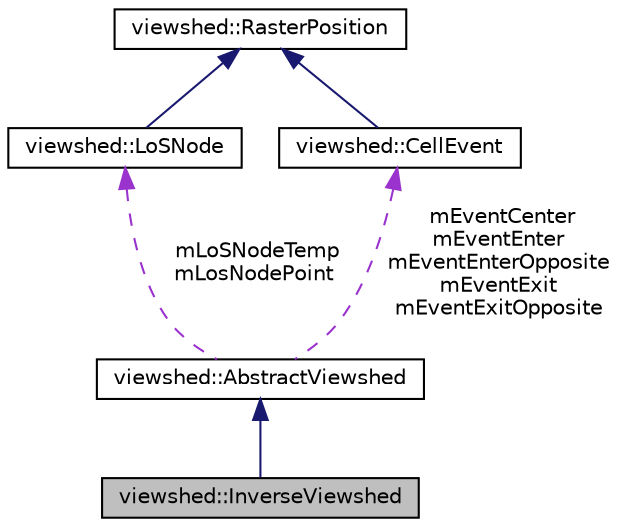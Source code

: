 digraph "viewshed::InverseViewshed"
{
 // LATEX_PDF_SIZE
  edge [fontname="Helvetica",fontsize="10",labelfontname="Helvetica",labelfontsize="10"];
  node [fontname="Helvetica",fontsize="10",shape=record];
  Node1 [label="viewshed::InverseViewshed",height=0.2,width=0.4,color="black", fillcolor="grey75", style="filled", fontcolor="black",tooltip=" "];
  Node2 -> Node1 [dir="back",color="midnightblue",fontsize="10",style="solid",fontname="Helvetica"];
  Node2 [label="viewshed::AbstractViewshed",height=0.2,width=0.4,color="black", fillcolor="white", style="filled",URL="$classviewshed_1_1AbstractViewshed.html",tooltip="Abstract class that represents viewshed calculation from this class specific implementations ( Viewsh..."];
  Node3 -> Node2 [dir="back",color="darkorchid3",fontsize="10",style="dashed",label=" mLoSNodeTemp\nmLosNodePoint" ,fontname="Helvetica"];
  Node3 [label="viewshed::LoSNode",height=0.2,width=0.4,color="black", fillcolor="white", style="filled",URL="$classviewshed_1_1LoSNode.html",tooltip="Representation of single cell that creates a point on LoS."];
  Node4 -> Node3 [dir="back",color="midnightblue",fontsize="10",style="solid",fontname="Helvetica"];
  Node4 [label="viewshed::RasterPosition",height=0.2,width=0.4,color="black", fillcolor="white", style="filled",URL="$classviewshed_1_1RasterPosition.html",tooltip="Class to represent position on raster in term of row and column."];
  Node5 -> Node2 [dir="back",color="darkorchid3",fontsize="10",style="dashed",label=" mEventCenter\nmEventEnter\nmEventEnterOpposite\nmEventExit\nmEventExitOpposite" ,fontname="Helvetica"];
  Node5 [label="viewshed::CellEvent",height=0.2,width=0.4,color="black", fillcolor="white", style="filled",URL="$classviewshed_1_1CellEvent.html",tooltip="Class representing cell events for Van Kreveld's plane sweep algorithm. Stores cell position (row and..."];
  Node4 -> Node5 [dir="back",color="midnightblue",fontsize="10",style="solid",fontname="Helvetica"];
}
